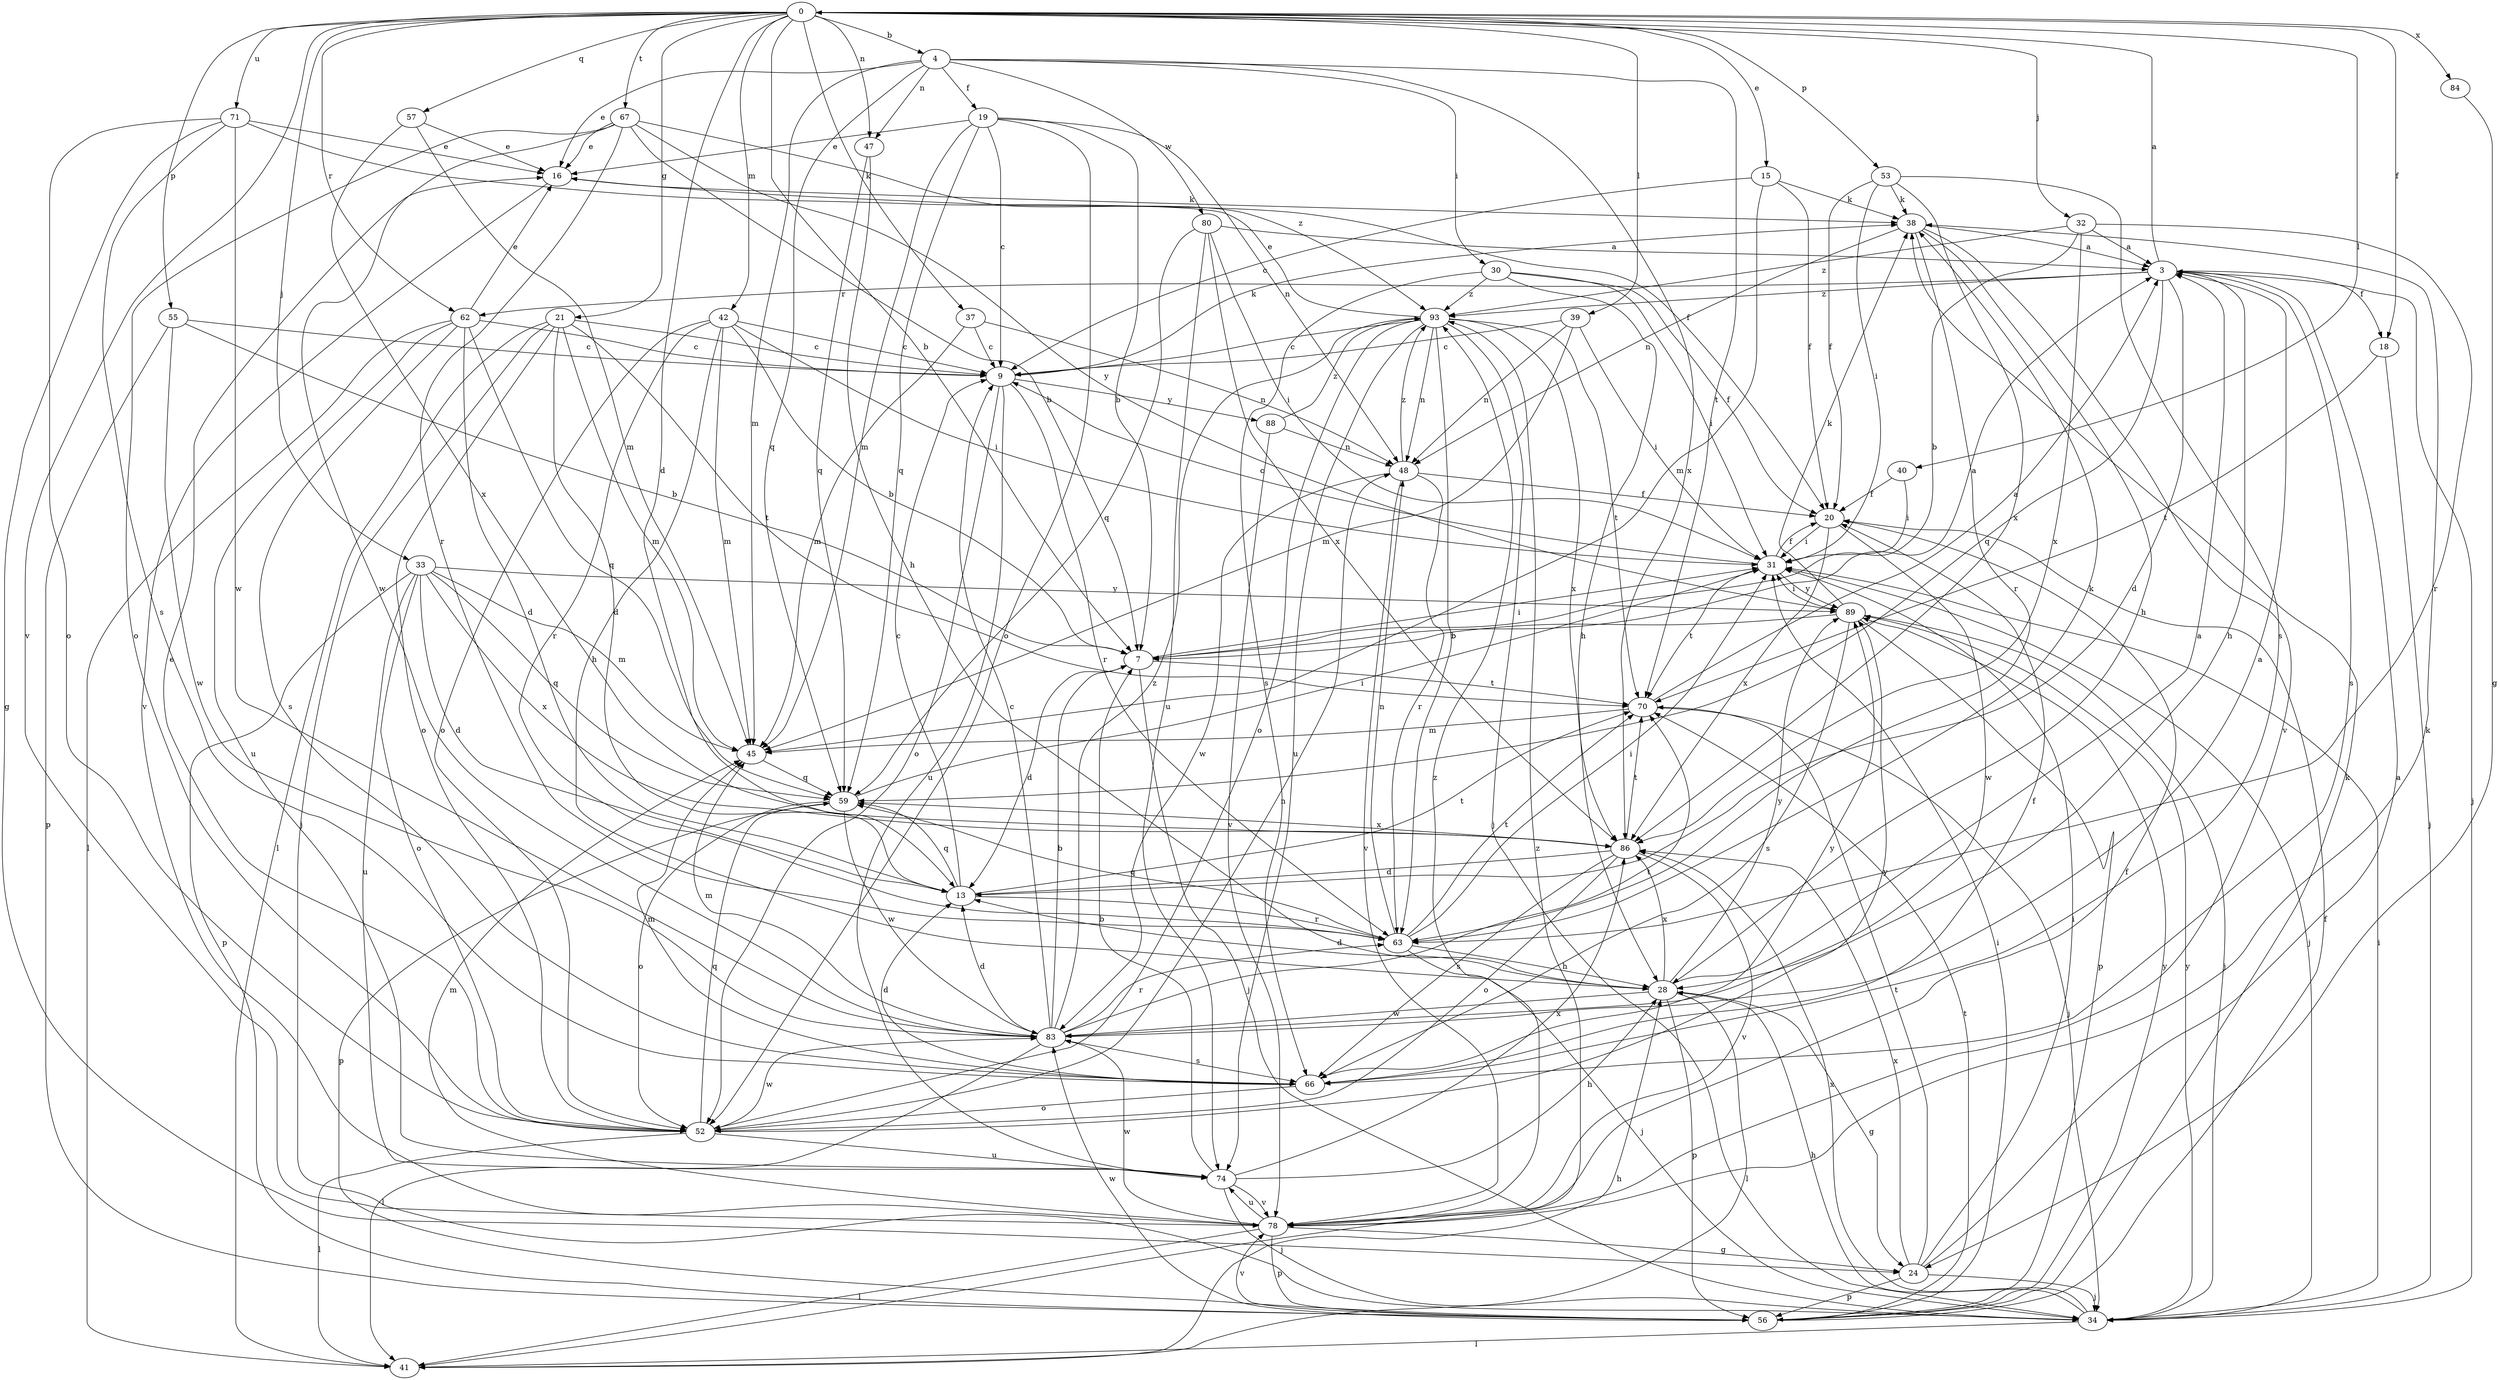 strict digraph  {
0;
3;
4;
7;
9;
13;
15;
16;
18;
19;
20;
21;
24;
28;
30;
31;
32;
33;
34;
37;
38;
39;
40;
41;
42;
45;
47;
48;
52;
53;
55;
56;
57;
59;
62;
63;
66;
67;
70;
71;
74;
78;
80;
83;
84;
86;
88;
89;
93;
0 -> 4  [label=b];
0 -> 7  [label=b];
0 -> 13  [label=d];
0 -> 15  [label=e];
0 -> 18  [label=f];
0 -> 21  [label=g];
0 -> 32  [label=j];
0 -> 33  [label=j];
0 -> 37  [label=k];
0 -> 39  [label=l];
0 -> 40  [label=l];
0 -> 42  [label=m];
0 -> 47  [label=n];
0 -> 53  [label=p];
0 -> 55  [label=p];
0 -> 57  [label=q];
0 -> 62  [label=r];
0 -> 67  [label=t];
0 -> 71  [label=u];
0 -> 78  [label=v];
0 -> 84  [label=x];
3 -> 0  [label=a];
3 -> 13  [label=d];
3 -> 18  [label=f];
3 -> 28  [label=h];
3 -> 34  [label=j];
3 -> 59  [label=q];
3 -> 62  [label=r];
3 -> 66  [label=s];
3 -> 93  [label=z];
4 -> 16  [label=e];
4 -> 19  [label=f];
4 -> 30  [label=i];
4 -> 45  [label=m];
4 -> 47  [label=n];
4 -> 59  [label=q];
4 -> 70  [label=t];
4 -> 80  [label=w];
4 -> 86  [label=x];
7 -> 3  [label=a];
7 -> 13  [label=d];
7 -> 31  [label=i];
7 -> 34  [label=j];
7 -> 70  [label=t];
9 -> 38  [label=k];
9 -> 52  [label=o];
9 -> 63  [label=r];
9 -> 74  [label=u];
9 -> 88  [label=y];
13 -> 9  [label=c];
13 -> 59  [label=q];
13 -> 63  [label=r];
13 -> 70  [label=t];
15 -> 9  [label=c];
15 -> 20  [label=f];
15 -> 38  [label=k];
15 -> 45  [label=m];
16 -> 38  [label=k];
16 -> 78  [label=v];
18 -> 34  [label=j];
18 -> 70  [label=t];
19 -> 7  [label=b];
19 -> 9  [label=c];
19 -> 16  [label=e];
19 -> 45  [label=m];
19 -> 48  [label=n];
19 -> 52  [label=o];
19 -> 59  [label=q];
20 -> 31  [label=i];
20 -> 83  [label=w];
20 -> 86  [label=x];
21 -> 9  [label=c];
21 -> 13  [label=d];
21 -> 34  [label=j];
21 -> 41  [label=l];
21 -> 45  [label=m];
21 -> 52  [label=o];
21 -> 70  [label=t];
24 -> 3  [label=a];
24 -> 31  [label=i];
24 -> 34  [label=j];
24 -> 56  [label=p];
24 -> 70  [label=t];
24 -> 86  [label=x];
28 -> 3  [label=a];
28 -> 13  [label=d];
28 -> 24  [label=g];
28 -> 41  [label=l];
28 -> 56  [label=p];
28 -> 83  [label=w];
28 -> 86  [label=x];
28 -> 89  [label=y];
30 -> 20  [label=f];
30 -> 28  [label=h];
30 -> 31  [label=i];
30 -> 66  [label=s];
30 -> 93  [label=z];
31 -> 9  [label=c];
31 -> 20  [label=f];
31 -> 34  [label=j];
31 -> 70  [label=t];
31 -> 89  [label=y];
32 -> 3  [label=a];
32 -> 7  [label=b];
32 -> 63  [label=r];
32 -> 86  [label=x];
32 -> 93  [label=z];
33 -> 13  [label=d];
33 -> 45  [label=m];
33 -> 52  [label=o];
33 -> 56  [label=p];
33 -> 59  [label=q];
33 -> 74  [label=u];
33 -> 86  [label=x];
33 -> 89  [label=y];
34 -> 28  [label=h];
34 -> 31  [label=i];
34 -> 41  [label=l];
34 -> 86  [label=x];
34 -> 89  [label=y];
37 -> 9  [label=c];
37 -> 45  [label=m];
37 -> 48  [label=n];
38 -> 3  [label=a];
38 -> 28  [label=h];
38 -> 48  [label=n];
38 -> 63  [label=r];
38 -> 78  [label=v];
39 -> 9  [label=c];
39 -> 31  [label=i];
39 -> 45  [label=m];
39 -> 48  [label=n];
40 -> 20  [label=f];
40 -> 31  [label=i];
41 -> 28  [label=h];
41 -> 93  [label=z];
42 -> 7  [label=b];
42 -> 9  [label=c];
42 -> 28  [label=h];
42 -> 31  [label=i];
42 -> 45  [label=m];
42 -> 52  [label=o];
42 -> 63  [label=r];
45 -> 59  [label=q];
47 -> 28  [label=h];
47 -> 59  [label=q];
48 -> 20  [label=f];
48 -> 63  [label=r];
48 -> 78  [label=v];
48 -> 83  [label=w];
48 -> 93  [label=z];
52 -> 16  [label=e];
52 -> 41  [label=l];
52 -> 48  [label=n];
52 -> 59  [label=q];
52 -> 74  [label=u];
52 -> 83  [label=w];
52 -> 89  [label=y];
53 -> 20  [label=f];
53 -> 31  [label=i];
53 -> 38  [label=k];
53 -> 66  [label=s];
53 -> 86  [label=x];
55 -> 7  [label=b];
55 -> 9  [label=c];
55 -> 56  [label=p];
55 -> 83  [label=w];
56 -> 20  [label=f];
56 -> 31  [label=i];
56 -> 38  [label=k];
56 -> 70  [label=t];
56 -> 78  [label=v];
56 -> 83  [label=w];
56 -> 89  [label=y];
57 -> 16  [label=e];
57 -> 45  [label=m];
57 -> 86  [label=x];
59 -> 31  [label=i];
59 -> 52  [label=o];
59 -> 56  [label=p];
59 -> 83  [label=w];
59 -> 86  [label=x];
62 -> 9  [label=c];
62 -> 13  [label=d];
62 -> 16  [label=e];
62 -> 41  [label=l];
62 -> 59  [label=q];
62 -> 66  [label=s];
62 -> 74  [label=u];
63 -> 28  [label=h];
63 -> 31  [label=i];
63 -> 34  [label=j];
63 -> 38  [label=k];
63 -> 48  [label=n];
63 -> 59  [label=q];
63 -> 70  [label=t];
66 -> 13  [label=d];
66 -> 20  [label=f];
66 -> 45  [label=m];
66 -> 52  [label=o];
66 -> 89  [label=y];
67 -> 7  [label=b];
67 -> 16  [label=e];
67 -> 52  [label=o];
67 -> 63  [label=r];
67 -> 83  [label=w];
67 -> 89  [label=y];
67 -> 93  [label=z];
70 -> 3  [label=a];
70 -> 34  [label=j];
70 -> 45  [label=m];
71 -> 16  [label=e];
71 -> 20  [label=f];
71 -> 24  [label=g];
71 -> 52  [label=o];
71 -> 66  [label=s];
71 -> 83  [label=w];
74 -> 7  [label=b];
74 -> 28  [label=h];
74 -> 34  [label=j];
74 -> 78  [label=v];
74 -> 86  [label=x];
78 -> 20  [label=f];
78 -> 24  [label=g];
78 -> 38  [label=k];
78 -> 41  [label=l];
78 -> 45  [label=m];
78 -> 56  [label=p];
78 -> 74  [label=u];
78 -> 83  [label=w];
78 -> 93  [label=z];
80 -> 3  [label=a];
80 -> 31  [label=i];
80 -> 59  [label=q];
80 -> 74  [label=u];
80 -> 86  [label=x];
83 -> 3  [label=a];
83 -> 7  [label=b];
83 -> 9  [label=c];
83 -> 13  [label=d];
83 -> 41  [label=l];
83 -> 45  [label=m];
83 -> 63  [label=r];
83 -> 66  [label=s];
83 -> 70  [label=t];
83 -> 93  [label=z];
84 -> 24  [label=g];
86 -> 13  [label=d];
86 -> 52  [label=o];
86 -> 66  [label=s];
86 -> 70  [label=t];
86 -> 78  [label=v];
88 -> 48  [label=n];
88 -> 78  [label=v];
88 -> 93  [label=z];
89 -> 7  [label=b];
89 -> 31  [label=i];
89 -> 34  [label=j];
89 -> 38  [label=k];
89 -> 56  [label=p];
89 -> 66  [label=s];
93 -> 9  [label=c];
93 -> 16  [label=e];
93 -> 34  [label=j];
93 -> 48  [label=n];
93 -> 52  [label=o];
93 -> 63  [label=r];
93 -> 70  [label=t];
93 -> 74  [label=u];
93 -> 86  [label=x];
}
